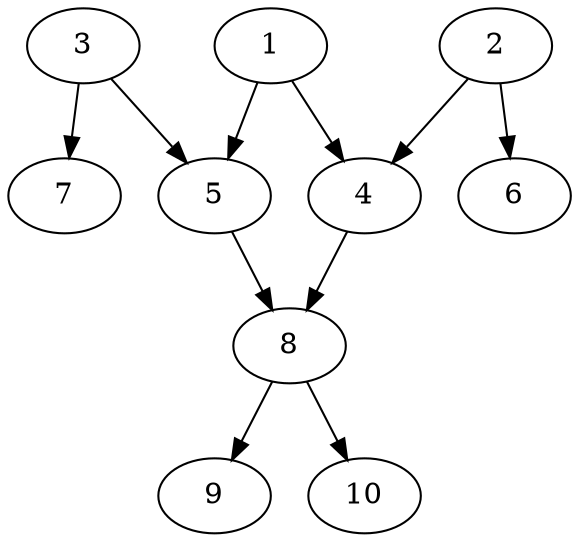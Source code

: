 // DAG automatically generated by daggen at Thu Oct  3 13:58:04 2019
// ./daggen --dot -n 10 --ccr 0.4 --fat 0.5 --regular 0.5 --density 0.6 --mindata 5242880 --maxdata 52428800 
digraph G {
  1 [size="22993920", alpha="0.01", expect_size="9197568"] 
  1 -> 4 [size ="9197568"]
  1 -> 5 [size ="9197568"]
  2 [size="100769280", alpha="0.04", expect_size="40307712"] 
  2 -> 4 [size ="40307712"]
  2 -> 6 [size ="40307712"]
  3 [size="121177600", alpha="0.10", expect_size="48471040"] 
  3 -> 5 [size ="48471040"]
  3 -> 7 [size ="48471040"]
  4 [size="28098560", alpha="0.01", expect_size="11239424"] 
  4 -> 8 [size ="11239424"]
  5 [size="98611200", alpha="0.09", expect_size="39444480"] 
  5 -> 8 [size ="39444480"]
  6 [size="69547520", alpha="0.18", expect_size="27819008"] 
  7 [size="127718400", alpha="0.09", expect_size="51087360"] 
  8 [size="72015360", alpha="0.18", expect_size="28806144"] 
  8 -> 9 [size ="28806144"]
  8 -> 10 [size ="28806144"]
  9 [size="81561600", alpha="0.03", expect_size="32624640"] 
  10 [size="51985920", alpha="0.06", expect_size="20794368"] 
}
